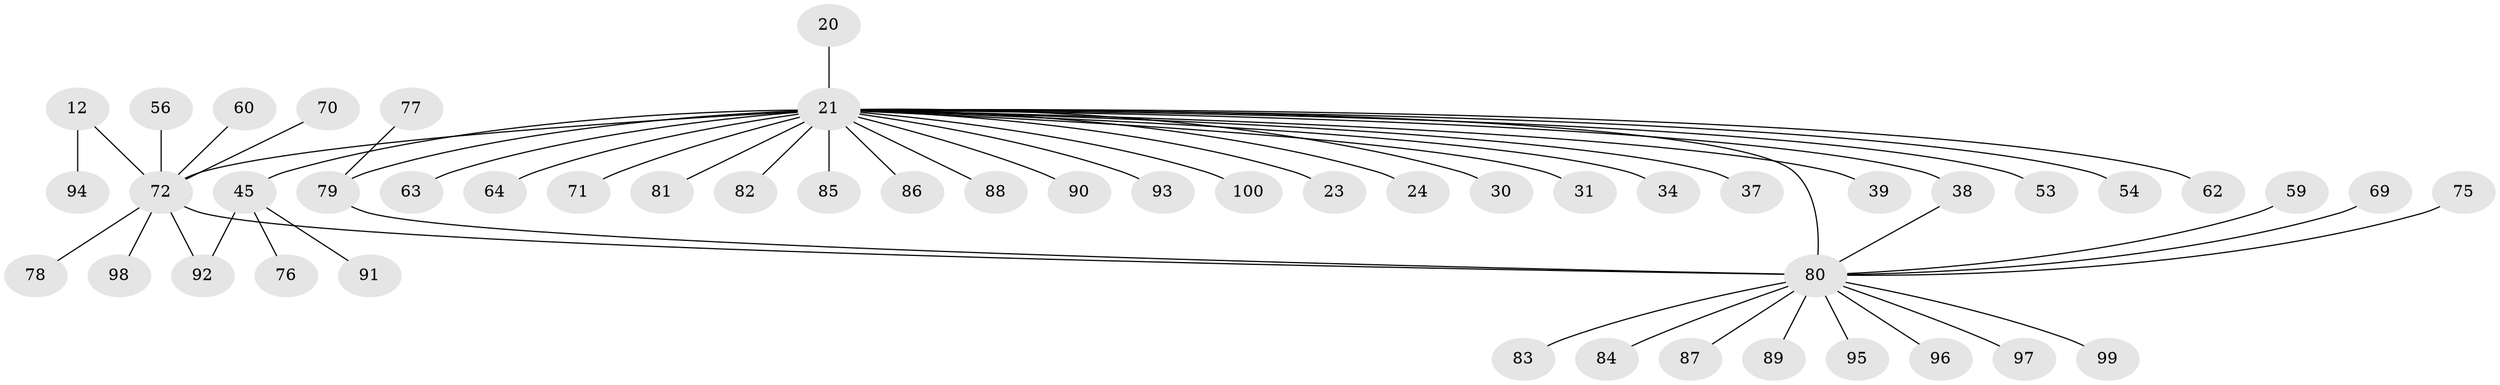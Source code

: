 // original degree distribution, {8: 0.01, 27: 0.01, 3: 0.12, 11: 0.01, 4: 0.06, 14: 0.01, 2: 0.18, 6: 0.02, 5: 0.07, 1: 0.49, 7: 0.02}
// Generated by graph-tools (version 1.1) at 2025/48/03/09/25 04:48:02]
// undirected, 50 vertices, 53 edges
graph export_dot {
graph [start="1"]
  node [color=gray90,style=filled];
  12;
  20;
  21 [super="+4+6+2"];
  23;
  24;
  30 [super="+18"];
  31;
  34;
  37;
  38;
  39;
  45 [super="+11+22"];
  53;
  54;
  56;
  59;
  60;
  62;
  63;
  64;
  69;
  70;
  71 [super="+29"];
  72 [super="+55+67"];
  75;
  76;
  77;
  78;
  79 [super="+57+28"];
  80 [super="+65+74+68"];
  81;
  82;
  83;
  84;
  85 [super="+3"];
  86 [super="+73"];
  87;
  88 [super="+26+50"];
  89;
  90;
  91;
  92;
  93;
  94;
  95;
  96;
  97;
  98;
  99;
  100;
  12 -- 94;
  12 -- 72 [weight=2];
  20 -- 21;
  21 -- 45 [weight=3];
  21 -- 53;
  21 -- 81;
  21 -- 37;
  21 -- 38 [weight=2];
  21 -- 54;
  21 -- 23;
  21 -- 85 [weight=4];
  21 -- 62 [weight=2];
  21 -- 31 [weight=2];
  21 -- 34;
  21 -- 100;
  21 -- 39;
  21 -- 93;
  21 -- 63;
  21 -- 64;
  21 -- 82;
  21 -- 24;
  21 -- 90;
  21 -- 88;
  21 -- 72 [weight=10];
  21 -- 30;
  21 -- 71;
  21 -- 79 [weight=5];
  21 -- 86;
  21 -- 80 [weight=5];
  38 -- 80;
  45 -- 76;
  45 -- 91;
  45 -- 92;
  56 -- 72 [weight=2];
  59 -- 80;
  60 -- 72;
  69 -- 80;
  70 -- 72;
  72 -- 98;
  72 -- 78;
  72 -- 92;
  72 -- 80 [weight=3];
  75 -- 80;
  77 -- 79;
  79 -- 80;
  80 -- 96;
  80 -- 97;
  80 -- 99;
  80 -- 83;
  80 -- 84;
  80 -- 87;
  80 -- 89;
  80 -- 95;
}
